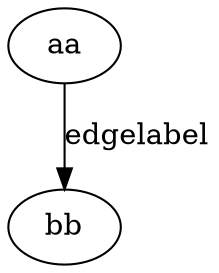 /* a graphviz dot graph with a edge label */
digraph "edgelabel"
{
  "aa"; // node definition
  "bb"; // node definition
  "aa" -> "bb" [label="edgelabel"];
}
